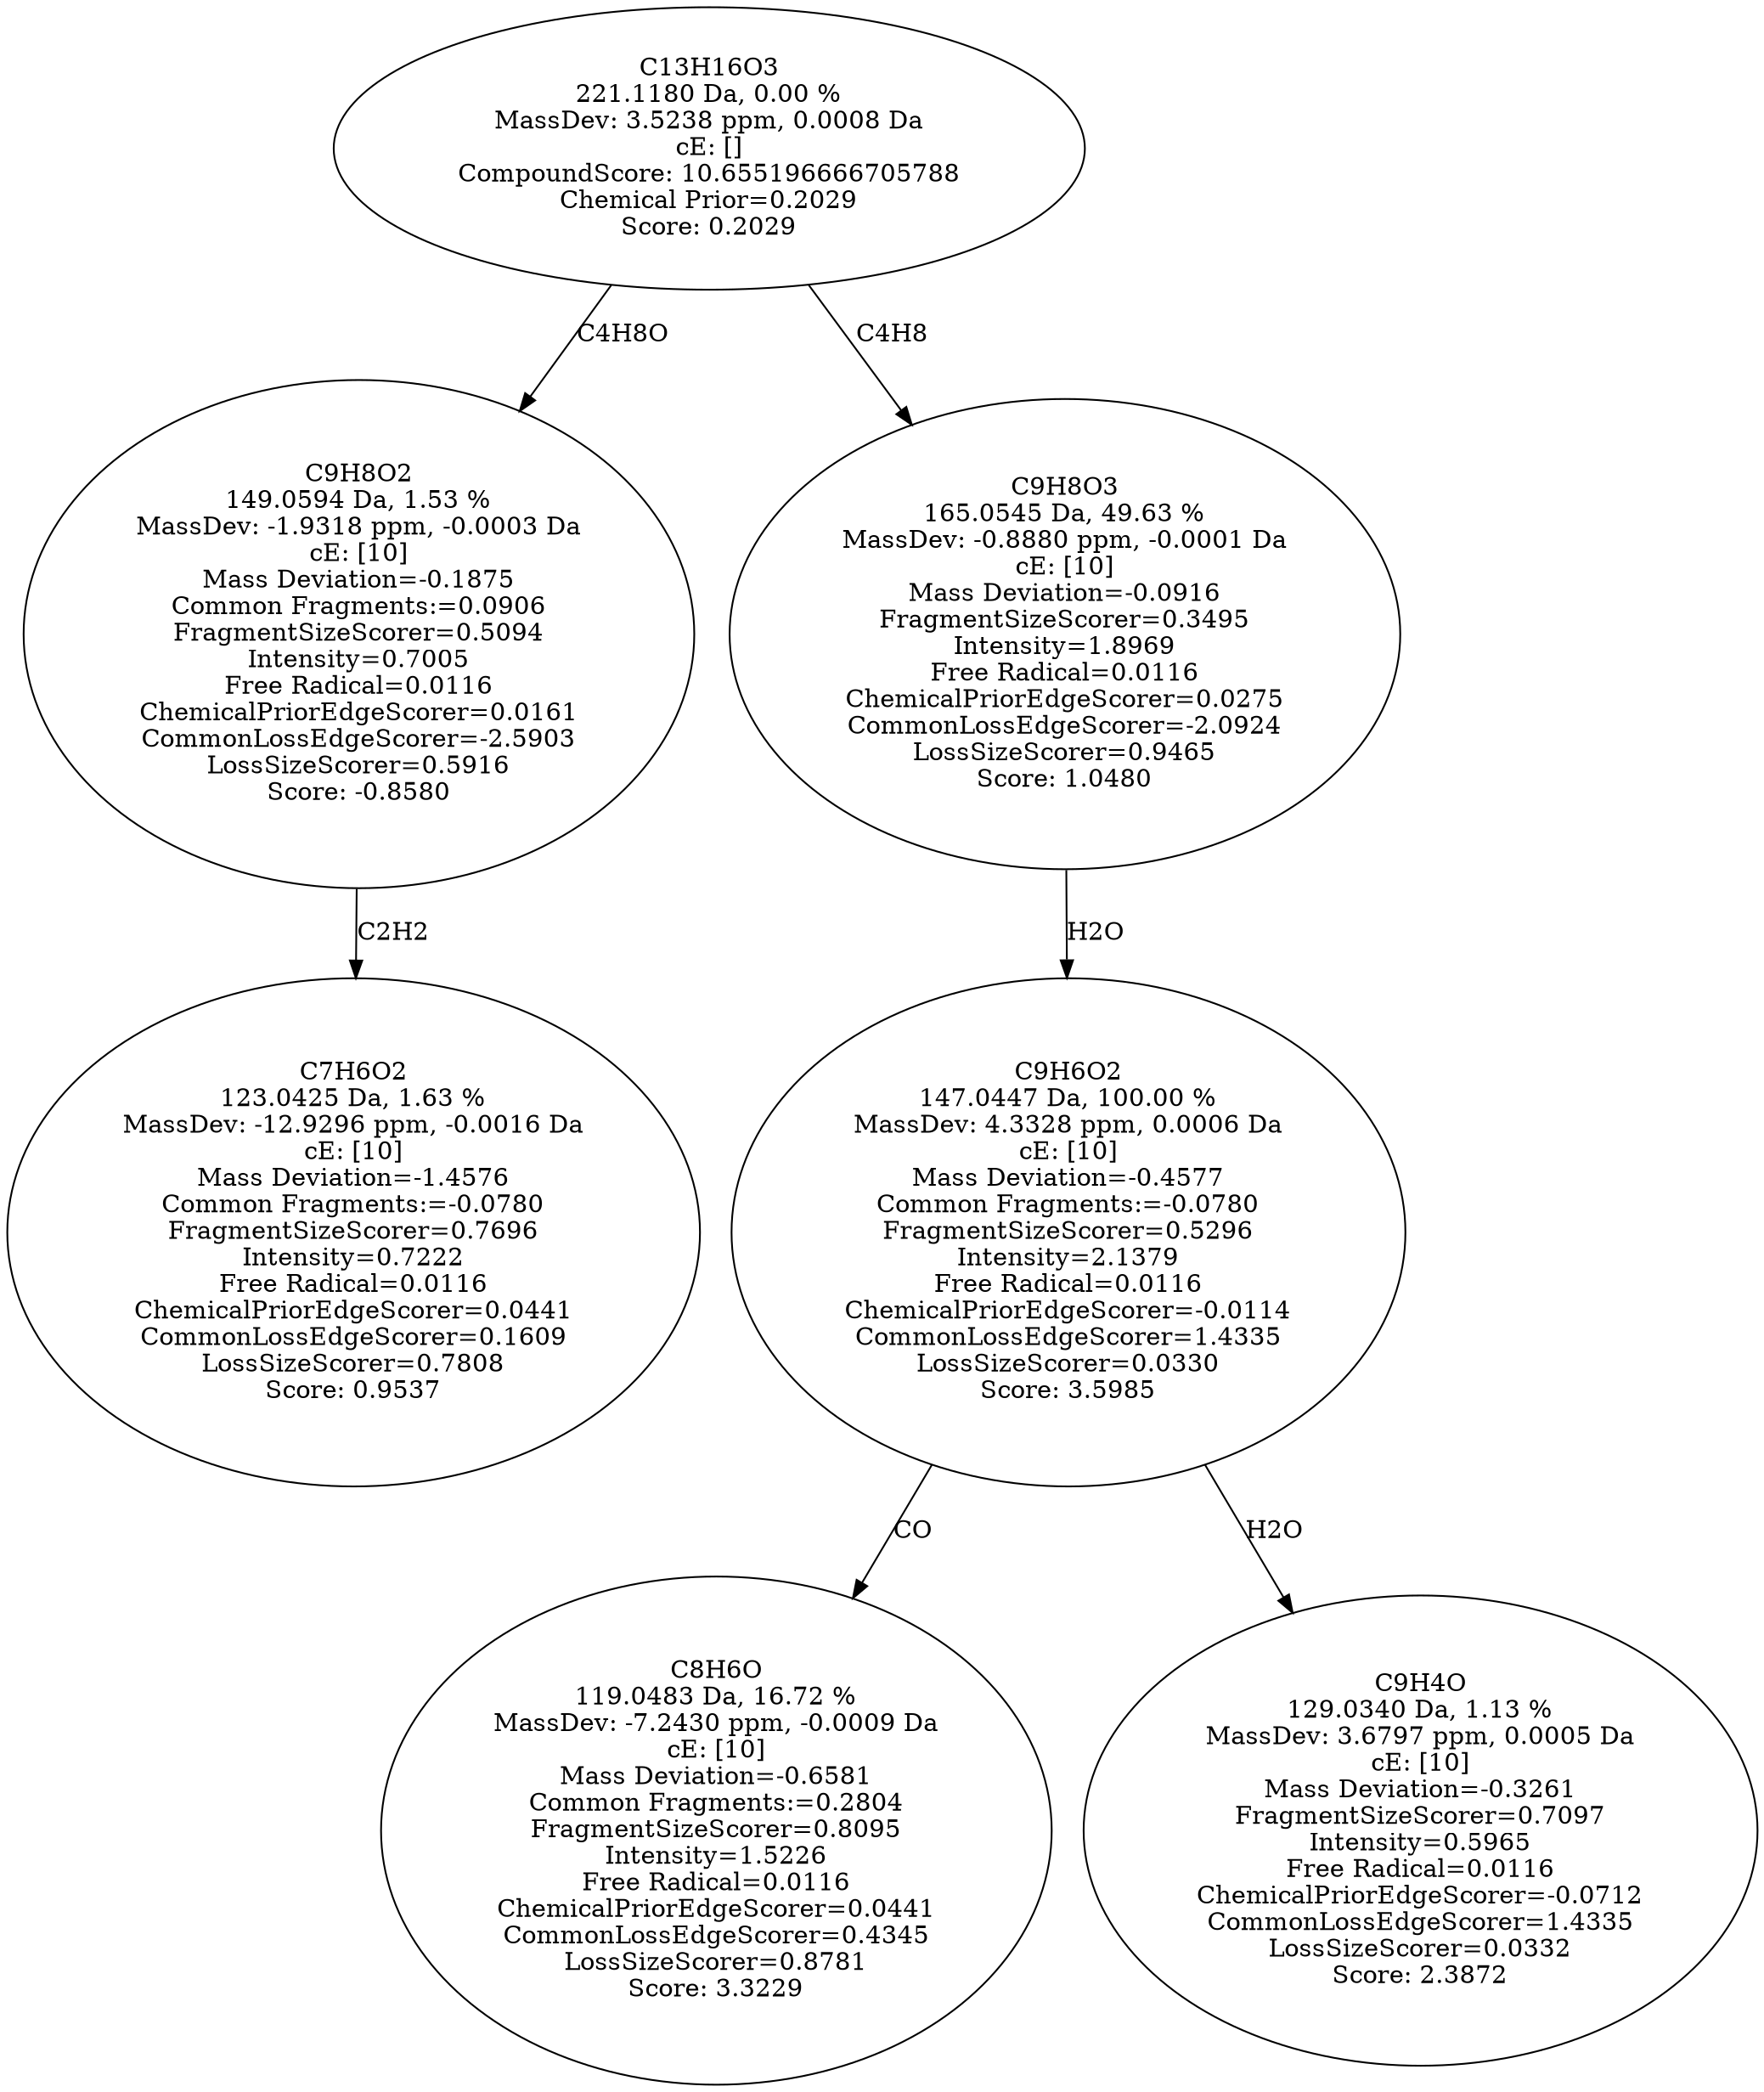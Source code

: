 strict digraph {
v1 [label="C7H6O2\n123.0425 Da, 1.63 %\nMassDev: -12.9296 ppm, -0.0016 Da\ncE: [10]\nMass Deviation=-1.4576\nCommon Fragments:=-0.0780\nFragmentSizeScorer=0.7696\nIntensity=0.7222\nFree Radical=0.0116\nChemicalPriorEdgeScorer=0.0441\nCommonLossEdgeScorer=0.1609\nLossSizeScorer=0.7808\nScore: 0.9537"];
v2 [label="C9H8O2\n149.0594 Da, 1.53 %\nMassDev: -1.9318 ppm, -0.0003 Da\ncE: [10]\nMass Deviation=-0.1875\nCommon Fragments:=0.0906\nFragmentSizeScorer=0.5094\nIntensity=0.7005\nFree Radical=0.0116\nChemicalPriorEdgeScorer=0.0161\nCommonLossEdgeScorer=-2.5903\nLossSizeScorer=0.5916\nScore: -0.8580"];
v3 [label="C8H6O\n119.0483 Da, 16.72 %\nMassDev: -7.2430 ppm, -0.0009 Da\ncE: [10]\nMass Deviation=-0.6581\nCommon Fragments:=0.2804\nFragmentSizeScorer=0.8095\nIntensity=1.5226\nFree Radical=0.0116\nChemicalPriorEdgeScorer=0.0441\nCommonLossEdgeScorer=0.4345\nLossSizeScorer=0.8781\nScore: 3.3229"];
v4 [label="C9H4O\n129.0340 Da, 1.13 %\nMassDev: 3.6797 ppm, 0.0005 Da\ncE: [10]\nMass Deviation=-0.3261\nFragmentSizeScorer=0.7097\nIntensity=0.5965\nFree Radical=0.0116\nChemicalPriorEdgeScorer=-0.0712\nCommonLossEdgeScorer=1.4335\nLossSizeScorer=0.0332\nScore: 2.3872"];
v5 [label="C9H6O2\n147.0447 Da, 100.00 %\nMassDev: 4.3328 ppm, 0.0006 Da\ncE: [10]\nMass Deviation=-0.4577\nCommon Fragments:=-0.0780\nFragmentSizeScorer=0.5296\nIntensity=2.1379\nFree Radical=0.0116\nChemicalPriorEdgeScorer=-0.0114\nCommonLossEdgeScorer=1.4335\nLossSizeScorer=0.0330\nScore: 3.5985"];
v6 [label="C9H8O3\n165.0545 Da, 49.63 %\nMassDev: -0.8880 ppm, -0.0001 Da\ncE: [10]\nMass Deviation=-0.0916\nFragmentSizeScorer=0.3495\nIntensity=1.8969\nFree Radical=0.0116\nChemicalPriorEdgeScorer=0.0275\nCommonLossEdgeScorer=-2.0924\nLossSizeScorer=0.9465\nScore: 1.0480"];
v7 [label="C13H16O3\n221.1180 Da, 0.00 %\nMassDev: 3.5238 ppm, 0.0008 Da\ncE: []\nCompoundScore: 10.655196666705788\nChemical Prior=0.2029\nScore: 0.2029"];
v2 -> v1 [label="C2H2"];
v7 -> v2 [label="C4H8O"];
v5 -> v3 [label="CO"];
v5 -> v4 [label="H2O"];
v6 -> v5 [label="H2O"];
v7 -> v6 [label="C4H8"];
}